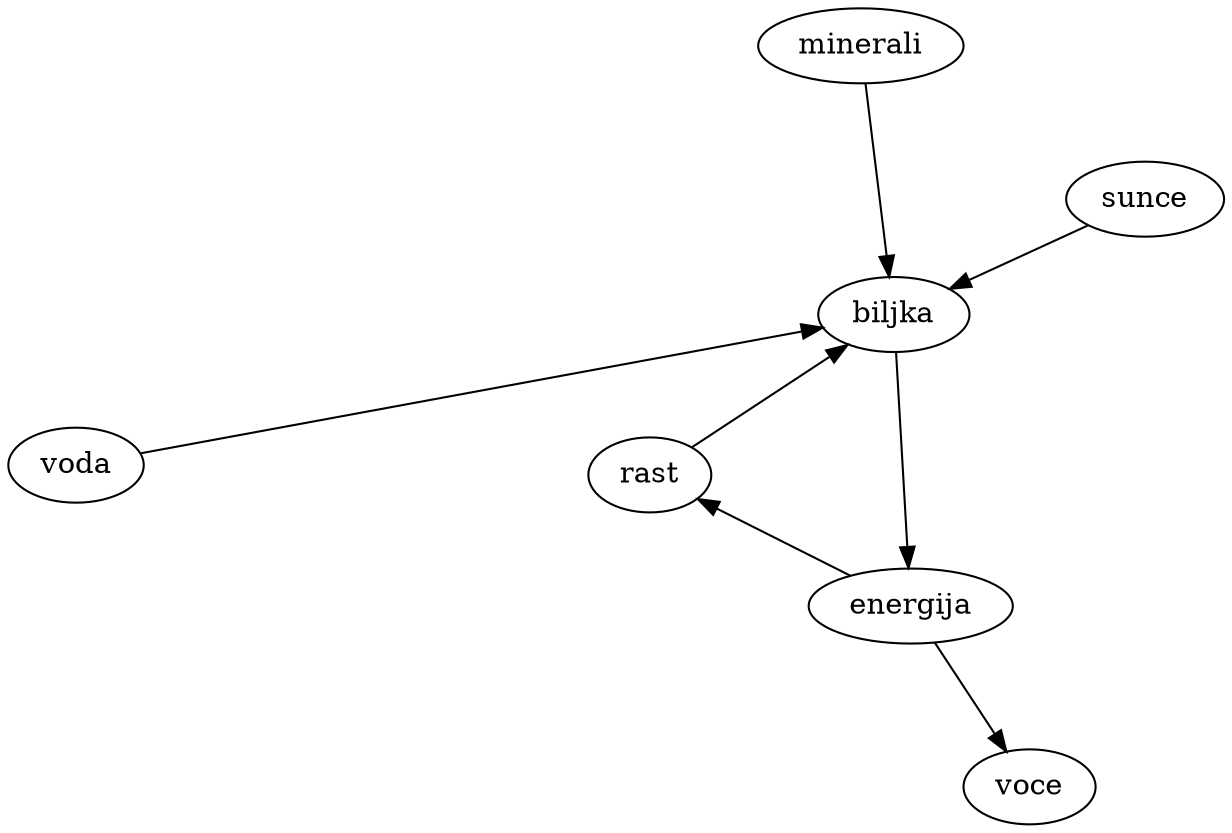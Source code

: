 digraph G {
	graph [layout=circo rankdir=LR]

// This is just an example for you to use as a template.
// Edit as you like. Whenever you save a legal graph
// the layout in the graphviz window will be updated.
{voda,sunce,minerali}->biljka->energija
energija->{voce,rast}
rast->biljka
}
